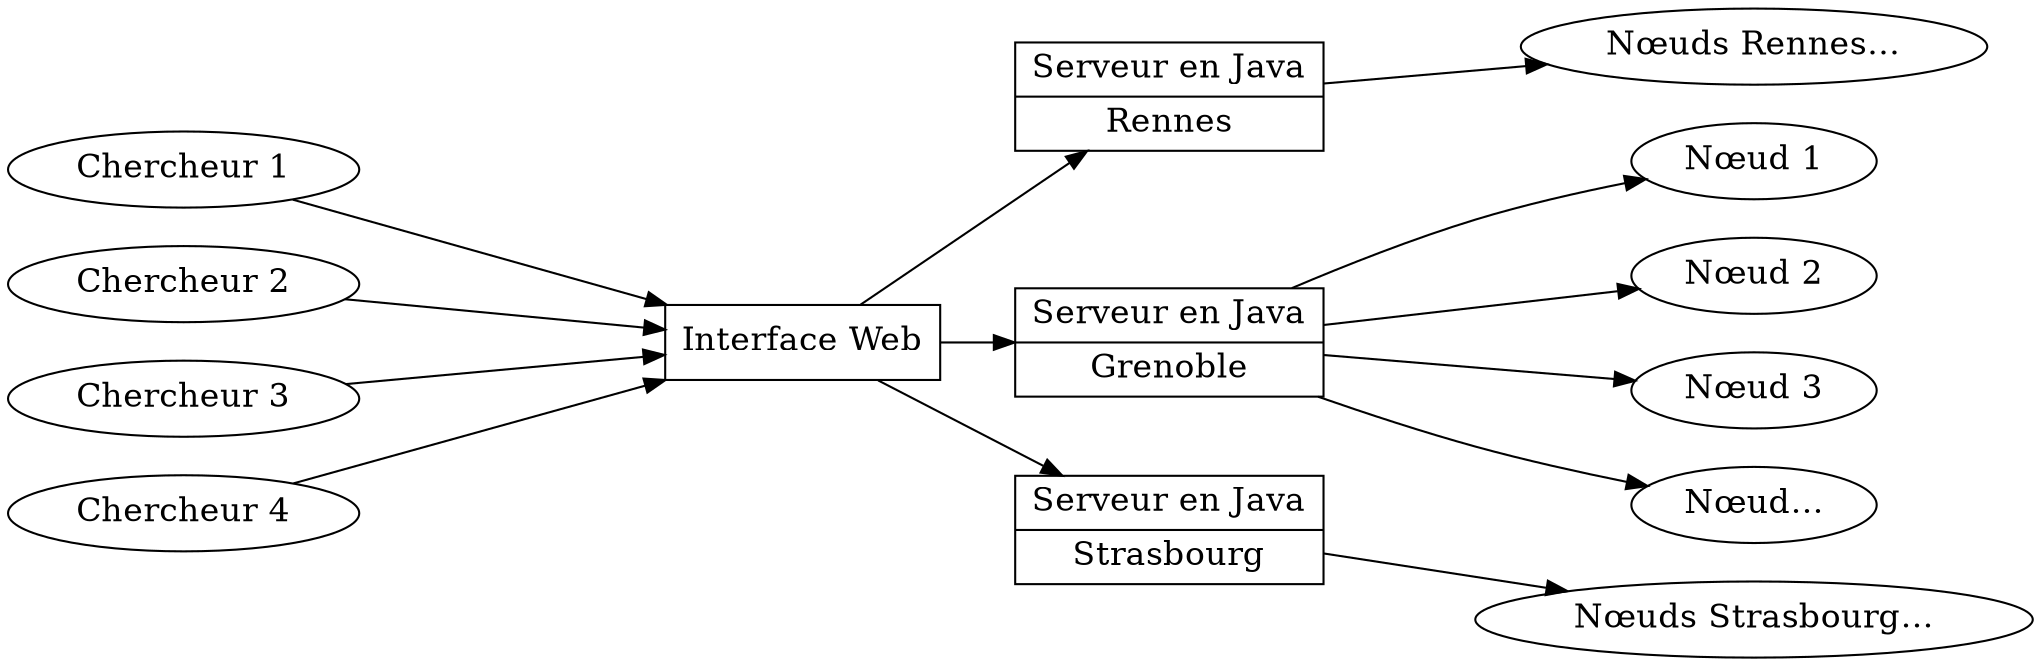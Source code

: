 digraph g {
    graph [
        rankdir = "LR"
    ];
    node [
        fontsize = "16"
        shape = "record"
    ];


    "Chercheur 1" [ shape = "ellipse"];
    "Chercheur 2" [ shape = "ellipse"];
    "Chercheur 3" [ shape = "ellipse"];
    "Chercheur 4" [ shape = "ellipse"];
    "Chercheur 1" -> "Interface Web" [minlen=4]
    "Chercheur 2" -> "Interface Web" [minlen=4]
    "Chercheur 3" -> "Interface Web" [minlen=4]
    "Chercheur 4" -> "Interface Web" [minlen=4]

    "EH Rennes" [ label = "Serveur en Java | Rennes" ];
    "EH Grenoble" [ label = "Serveur en Java | Grenoble" ];
    "EH Strasbourg" [ label = "Serveur en Java | Strasbourg" ];
    "Interface Web" -> "EH Grenoble"
    "Interface Web" -> "EH Rennes"
    "Interface Web" -> "EH Strasbourg"

    "Nœuds Rennes…" [shape=ellipse]
    "Nœud 1" [shape=ellipse]
    "Nœud 2" [shape=ellipse]
    "Nœud 3" [shape=ellipse]
    "Nœud…" [shape=ellipse]
    "Nœuds Strasbourg…" [shape=ellipse]

    "EH Rennes" -> "Nœuds Rennes…" [minlen=2]
    "EH Grenoble" -> "Nœud 1" [minlen=2]
    "EH Grenoble" -> "Nœud 2" [minlen=2]
    "EH Grenoble" -> "Nœud 3" [minlen=2]
    "EH Grenoble" -> "Nœud…" [minlen=2]
    "EH Strasbourg" -> "Nœuds Strasbourg…" [minlen=2]

}
